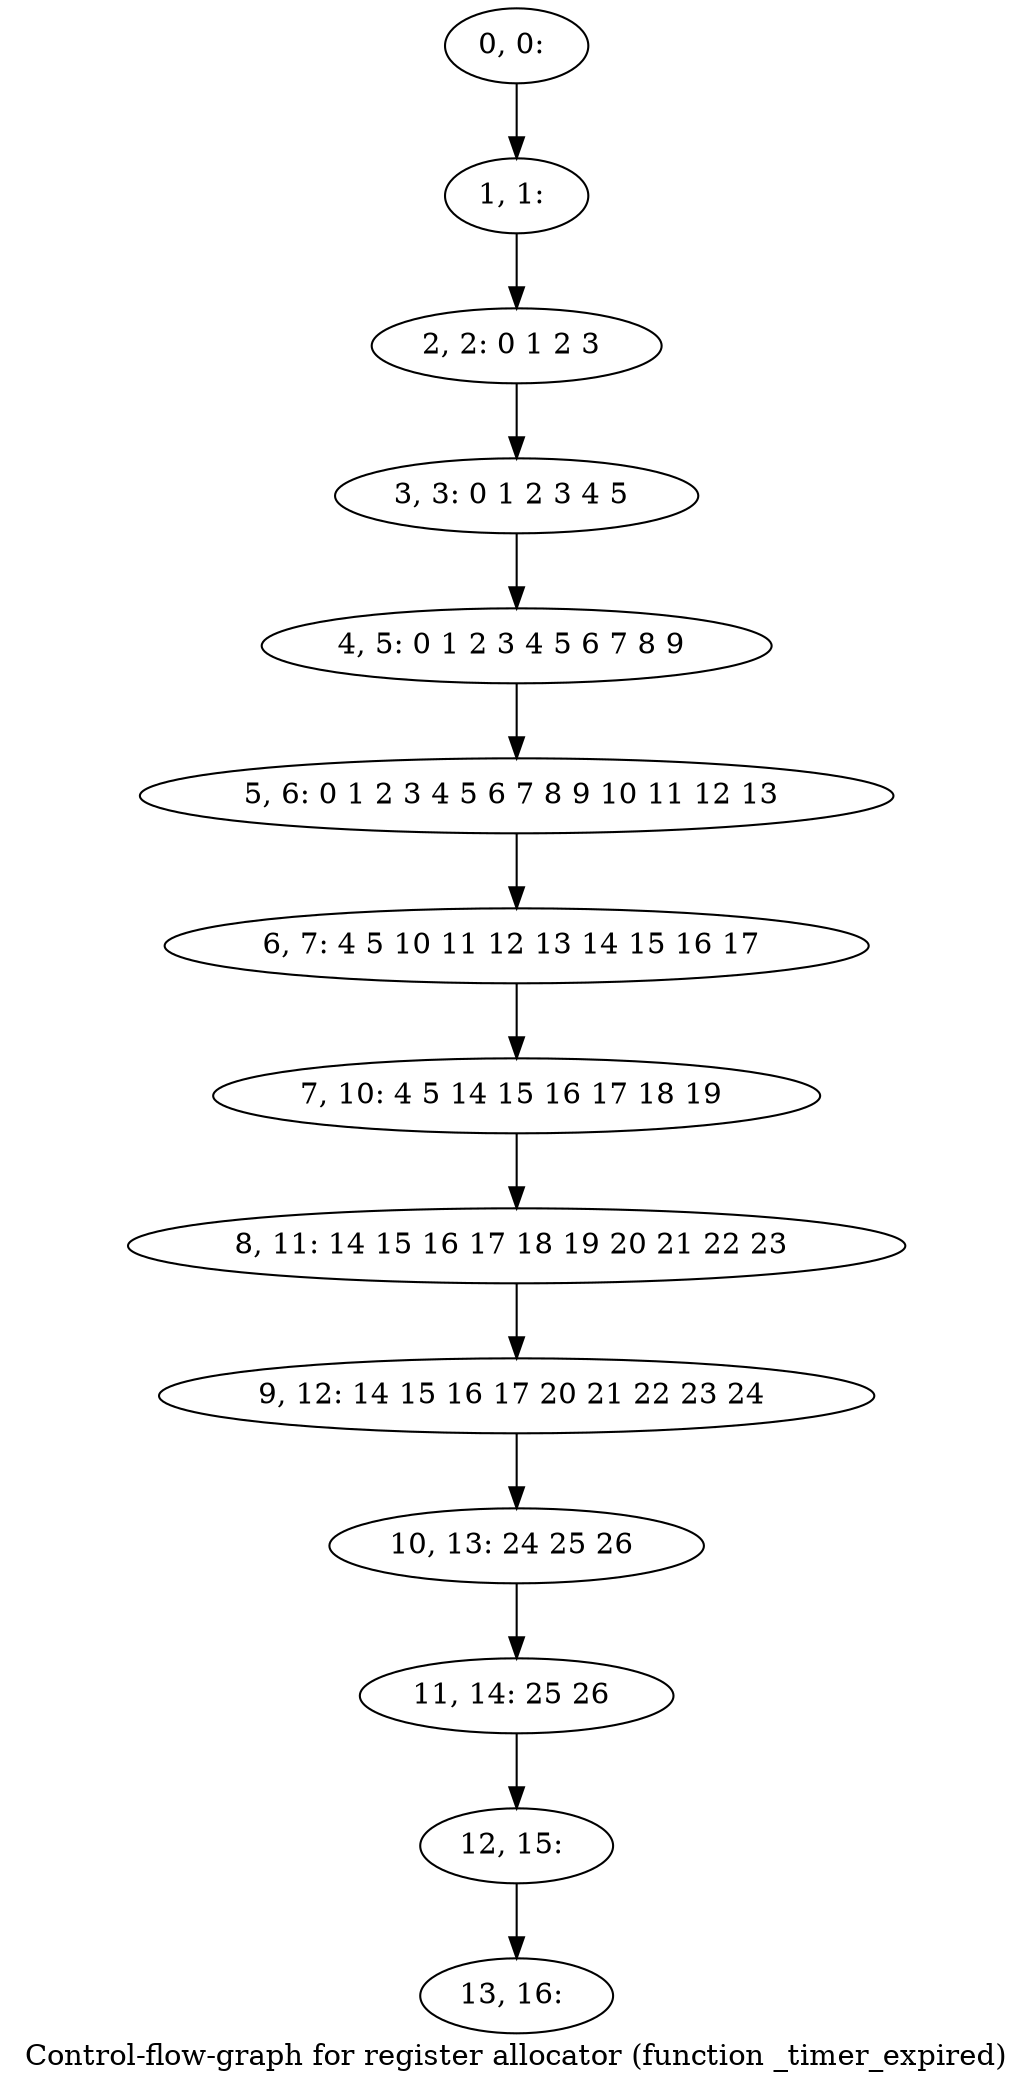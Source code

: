 digraph G {
graph [label="Control-flow-graph for register allocator (function _timer_expired)"]
0[label="0, 0: "];
1[label="1, 1: "];
2[label="2, 2: 0 1 2 3 "];
3[label="3, 3: 0 1 2 3 4 5 "];
4[label="4, 5: 0 1 2 3 4 5 6 7 8 9 "];
5[label="5, 6: 0 1 2 3 4 5 6 7 8 9 10 11 12 13 "];
6[label="6, 7: 4 5 10 11 12 13 14 15 16 17 "];
7[label="7, 10: 4 5 14 15 16 17 18 19 "];
8[label="8, 11: 14 15 16 17 18 19 20 21 22 23 "];
9[label="9, 12: 14 15 16 17 20 21 22 23 24 "];
10[label="10, 13: 24 25 26 "];
11[label="11, 14: 25 26 "];
12[label="12, 15: "];
13[label="13, 16: "];
0->1 ;
1->2 ;
2->3 ;
3->4 ;
4->5 ;
5->6 ;
6->7 ;
7->8 ;
8->9 ;
9->10 ;
10->11 ;
11->12 ;
12->13 ;
}
